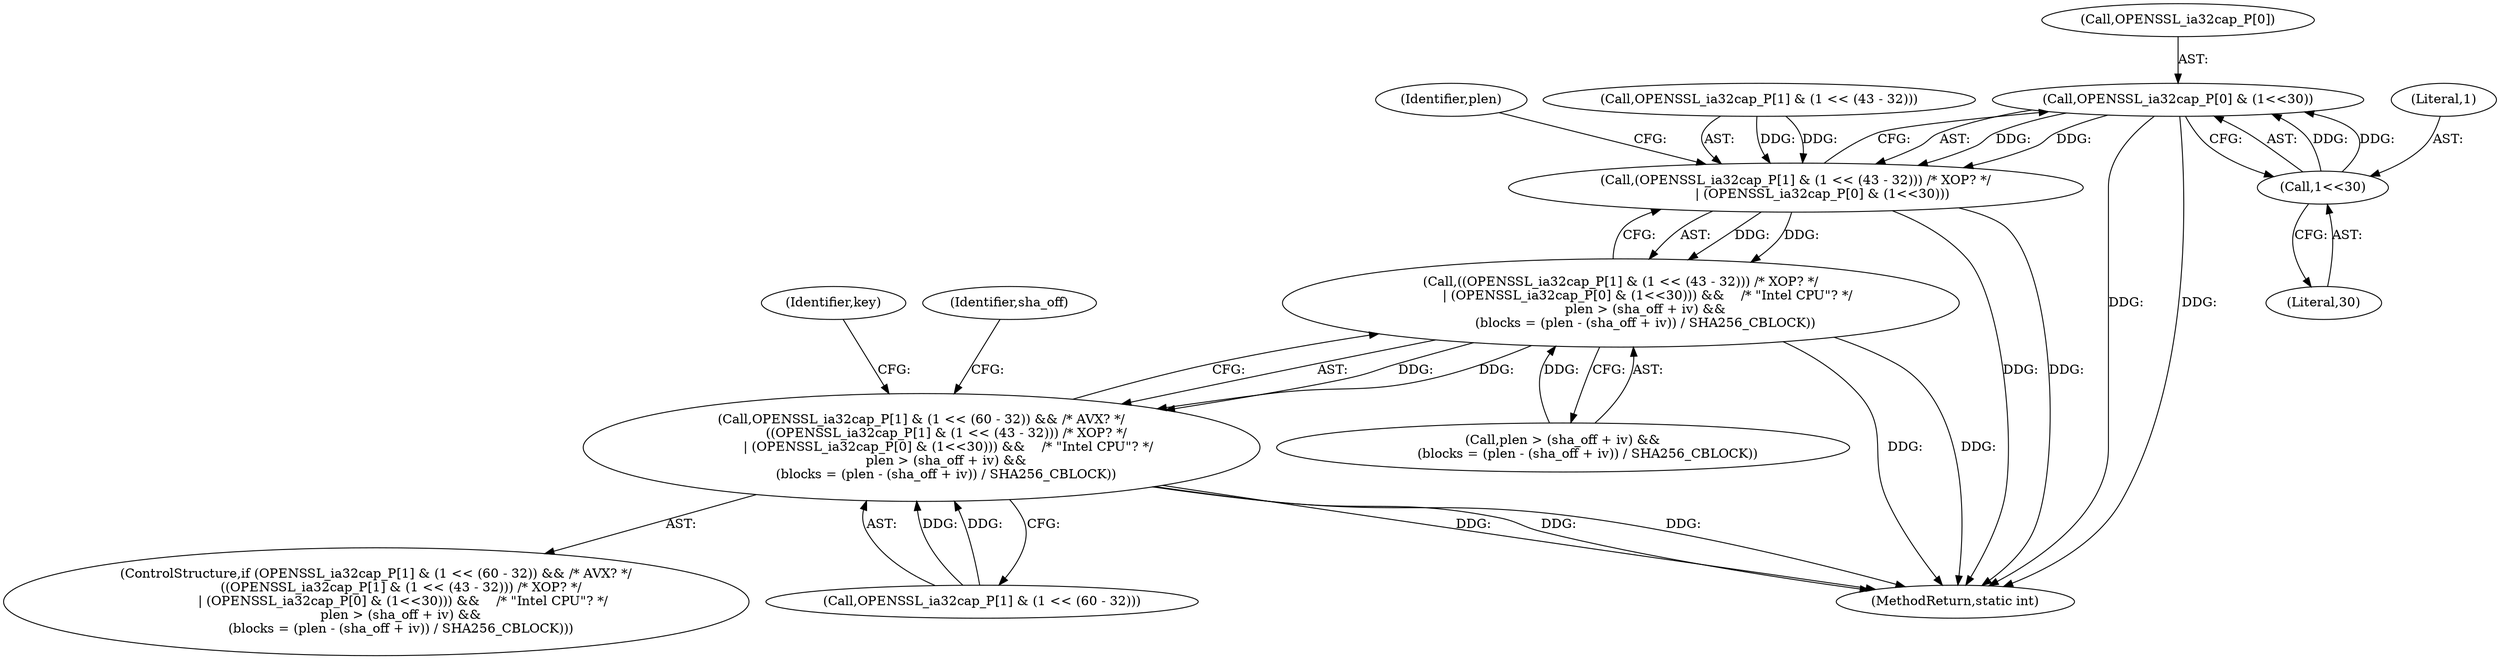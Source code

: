 digraph "0_openssl_68595c0c2886e7942a14f98c17a55a88afb6c292_0@array" {
"1000234" [label="(Call,OPENSSL_ia32cap_P[0] & (1<<30))"];
"1000238" [label="(Call,1<<30)"];
"1000224" [label="(Call,(OPENSSL_ia32cap_P[1] & (1 << (43 - 32))) /* XOP? */\n             | (OPENSSL_ia32cap_P[0] & (1<<30)))"];
"1000223" [label="(Call,((OPENSSL_ia32cap_P[1] & (1 << (43 - 32))) /* XOP? */\n             | (OPENSSL_ia32cap_P[0] & (1<<30))) &&    /* \"Intel CPU\"? */\n            plen > (sha_off + iv) &&\n            (blocks = (plen - (sha_off + iv)) / SHA256_CBLOCK))"];
"1000213" [label="(Call,OPENSSL_ia32cap_P[1] & (1 << (60 - 32)) && /* AVX? */\n            ((OPENSSL_ia32cap_P[1] & (1 << (43 - 32))) /* XOP? */\n             | (OPENSSL_ia32cap_P[0] & (1<<30))) &&    /* \"Intel CPU\"? */\n            plen > (sha_off + iv) &&\n            (blocks = (plen - (sha_off + iv)) / SHA256_CBLOCK))"];
"1000212" [label="(ControlStructure,if (OPENSSL_ia32cap_P[1] & (1 << (60 - 32)) && /* AVX? */\n            ((OPENSSL_ia32cap_P[1] & (1 << (43 - 32))) /* XOP? */\n             | (OPENSSL_ia32cap_P[0] & (1<<30))) &&    /* \"Intel CPU\"? */\n            plen > (sha_off + iv) &&\n            (blocks = (plen - (sha_off + iv)) / SHA256_CBLOCK)))"];
"1000234" [label="(Call,OPENSSL_ia32cap_P[0] & (1<<30))"];
"1000243" [label="(Identifier,plen)"];
"1000224" [label="(Call,(OPENSSL_ia32cap_P[1] & (1 << (43 - 32))) /* XOP? */\n             | (OPENSSL_ia32cap_P[0] & (1<<30)))"];
"1000225" [label="(Call,OPENSSL_ia32cap_P[1] & (1 << (43 - 32)))"];
"1001944" [label="(MethodReturn,static int)"];
"1000235" [label="(Call,OPENSSL_ia32cap_P[0])"];
"1000240" [label="(Literal,30)"];
"1000239" [label="(Literal,1)"];
"1000241" [label="(Call,plen > (sha_off + iv) &&\n            (blocks = (plen - (sha_off + iv)) / SHA256_CBLOCK))"];
"1000214" [label="(Call,OPENSSL_ia32cap_P[1] & (1 << (60 - 32)))"];
"1000334" [label="(Identifier,sha_off)"];
"1000260" [label="(Identifier,key)"];
"1000213" [label="(Call,OPENSSL_ia32cap_P[1] & (1 << (60 - 32)) && /* AVX? */\n            ((OPENSSL_ia32cap_P[1] & (1 << (43 - 32))) /* XOP? */\n             | (OPENSSL_ia32cap_P[0] & (1<<30))) &&    /* \"Intel CPU\"? */\n            plen > (sha_off + iv) &&\n            (blocks = (plen - (sha_off + iv)) / SHA256_CBLOCK))"];
"1000223" [label="(Call,((OPENSSL_ia32cap_P[1] & (1 << (43 - 32))) /* XOP? */\n             | (OPENSSL_ia32cap_P[0] & (1<<30))) &&    /* \"Intel CPU\"? */\n            plen > (sha_off + iv) &&\n            (blocks = (plen - (sha_off + iv)) / SHA256_CBLOCK))"];
"1000238" [label="(Call,1<<30)"];
"1000234" -> "1000224"  [label="AST: "];
"1000234" -> "1000238"  [label="CFG: "];
"1000235" -> "1000234"  [label="AST: "];
"1000238" -> "1000234"  [label="AST: "];
"1000224" -> "1000234"  [label="CFG: "];
"1000234" -> "1001944"  [label="DDG: "];
"1000234" -> "1001944"  [label="DDG: "];
"1000234" -> "1000224"  [label="DDG: "];
"1000234" -> "1000224"  [label="DDG: "];
"1000238" -> "1000234"  [label="DDG: "];
"1000238" -> "1000234"  [label="DDG: "];
"1000238" -> "1000240"  [label="CFG: "];
"1000239" -> "1000238"  [label="AST: "];
"1000240" -> "1000238"  [label="AST: "];
"1000224" -> "1000223"  [label="AST: "];
"1000225" -> "1000224"  [label="AST: "];
"1000243" -> "1000224"  [label="CFG: "];
"1000223" -> "1000224"  [label="CFG: "];
"1000224" -> "1001944"  [label="DDG: "];
"1000224" -> "1001944"  [label="DDG: "];
"1000224" -> "1000223"  [label="DDG: "];
"1000224" -> "1000223"  [label="DDG: "];
"1000225" -> "1000224"  [label="DDG: "];
"1000225" -> "1000224"  [label="DDG: "];
"1000223" -> "1000213"  [label="AST: "];
"1000223" -> "1000241"  [label="CFG: "];
"1000241" -> "1000223"  [label="AST: "];
"1000213" -> "1000223"  [label="CFG: "];
"1000223" -> "1001944"  [label="DDG: "];
"1000223" -> "1001944"  [label="DDG: "];
"1000223" -> "1000213"  [label="DDG: "];
"1000223" -> "1000213"  [label="DDG: "];
"1000241" -> "1000223"  [label="DDG: "];
"1000213" -> "1000212"  [label="AST: "];
"1000213" -> "1000214"  [label="CFG: "];
"1000214" -> "1000213"  [label="AST: "];
"1000260" -> "1000213"  [label="CFG: "];
"1000334" -> "1000213"  [label="CFG: "];
"1000213" -> "1001944"  [label="DDG: "];
"1000213" -> "1001944"  [label="DDG: "];
"1000213" -> "1001944"  [label="DDG: "];
"1000214" -> "1000213"  [label="DDG: "];
"1000214" -> "1000213"  [label="DDG: "];
}
